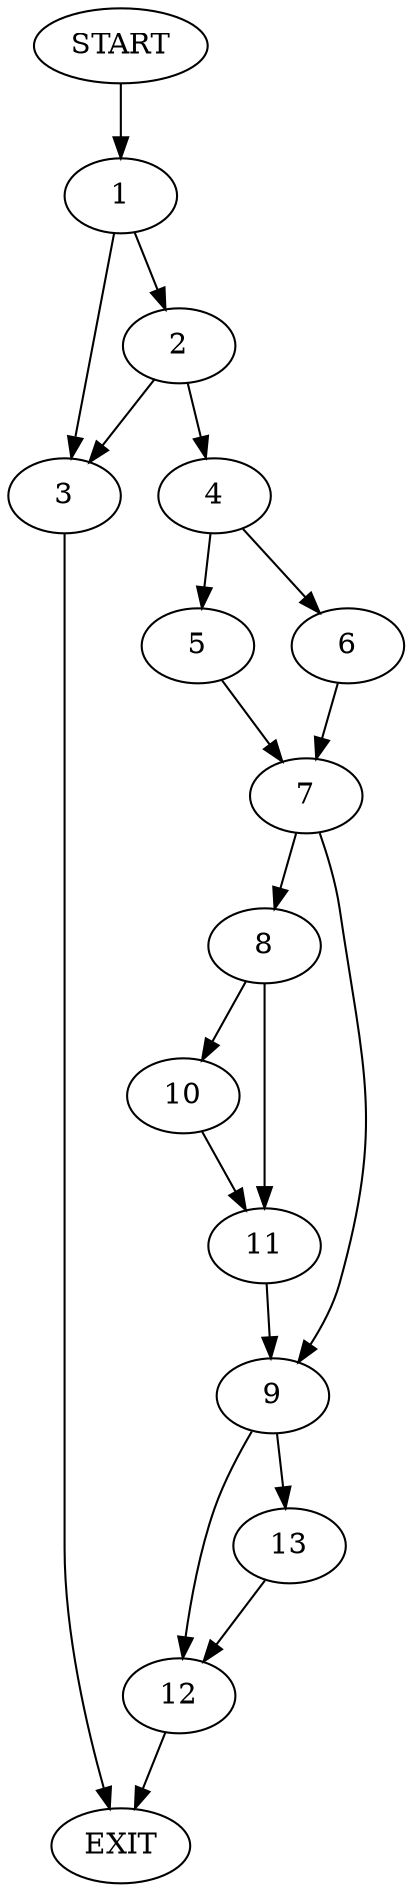 digraph {
0 [label="START"]
14 [label="EXIT"]
0 -> 1
1 -> 2
1 -> 3
3 -> 14
2 -> 4
2 -> 3
4 -> 5
4 -> 6
6 -> 7
5 -> 7
7 -> 8
7 -> 9
8 -> 10
8 -> 11
9 -> 12
9 -> 13
10 -> 11
11 -> 9
13 -> 12
12 -> 14
}
